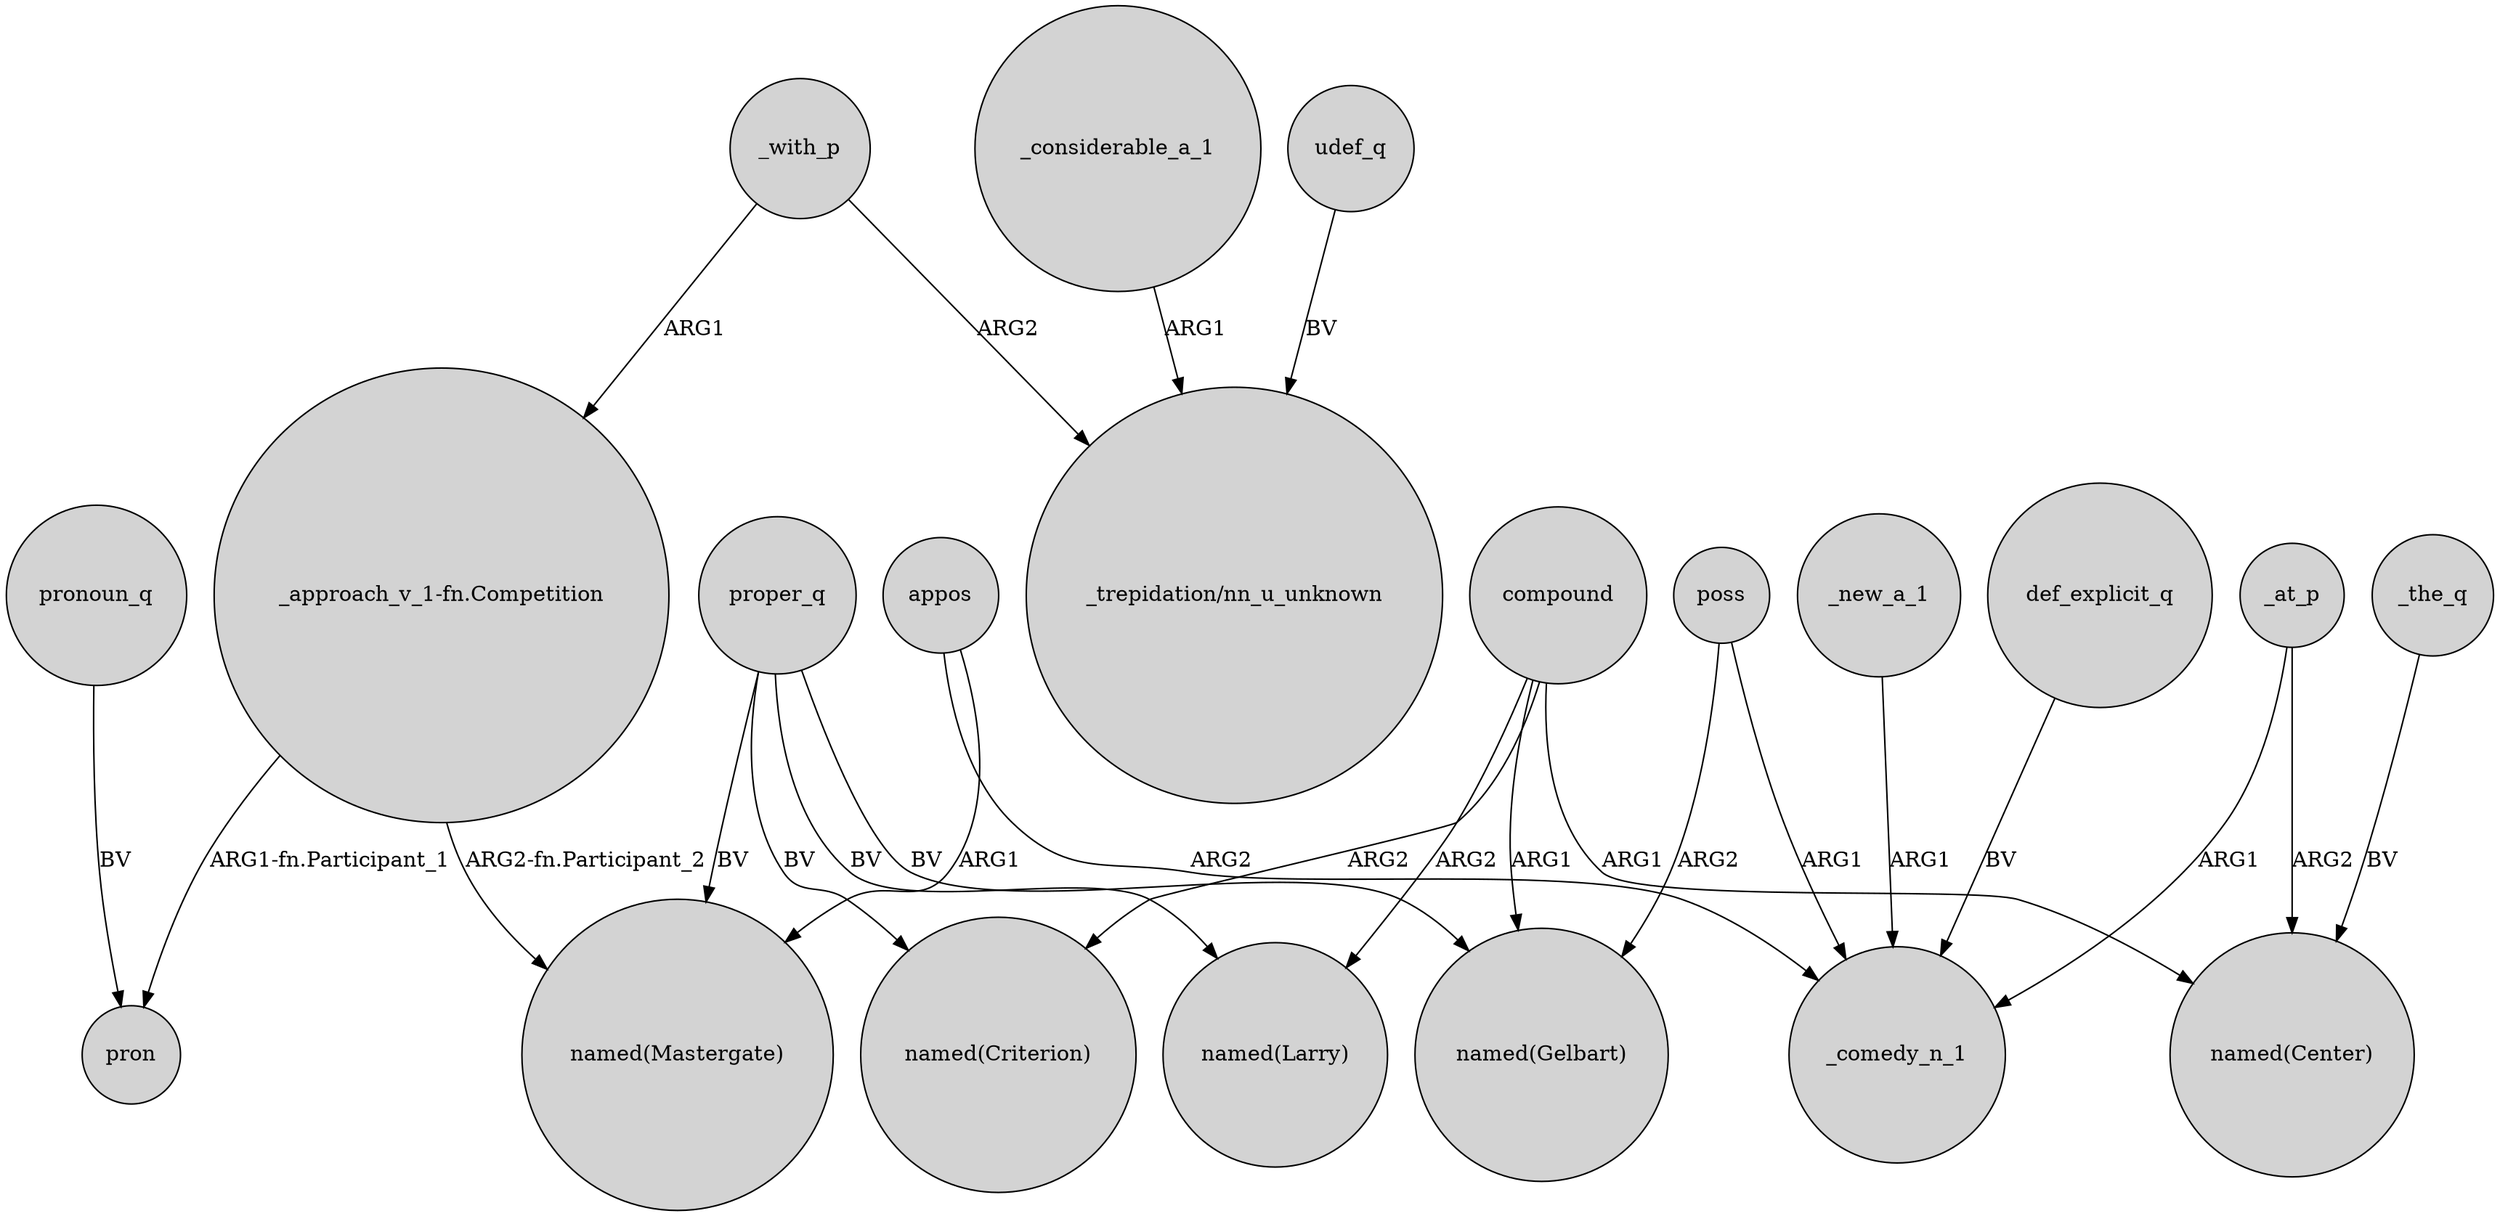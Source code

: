 digraph {
	node [shape=circle style=filled]
	appos -> "named(Mastergate)" [label=ARG1]
	_at_p -> _comedy_n_1 [label=ARG1]
	"_approach_v_1-fn.Competition" -> "named(Mastergate)" [label="ARG2-fn.Participant_2"]
	proper_q -> "named(Mastergate)" [label=BV]
	pronoun_q -> pron [label=BV]
	"_approach_v_1-fn.Competition" -> pron [label="ARG1-fn.Participant_1"]
	_at_p -> "named(Center)" [label=ARG2]
	compound -> "named(Gelbart)" [label=ARG1]
	_new_a_1 -> _comedy_n_1 [label=ARG1]
	compound -> "named(Larry)" [label=ARG2]
	proper_q -> "named(Larry)" [label=BV]
	appos -> _comedy_n_1 [label=ARG2]
	compound -> "named(Criterion)" [label=ARG2]
	def_explicit_q -> _comedy_n_1 [label=BV]
	_with_p -> "_trepidation/nn_u_unknown" [label=ARG2]
	_with_p -> "_approach_v_1-fn.Competition" [label=ARG1]
	poss -> "named(Gelbart)" [label=ARG2]
	_considerable_a_1 -> "_trepidation/nn_u_unknown" [label=ARG1]
	proper_q -> "named(Criterion)" [label=BV]
	compound -> "named(Center)" [label=ARG1]
	udef_q -> "_trepidation/nn_u_unknown" [label=BV]
	proper_q -> "named(Gelbart)" [label=BV]
	_the_q -> "named(Center)" [label=BV]
	poss -> _comedy_n_1 [label=ARG1]
}
